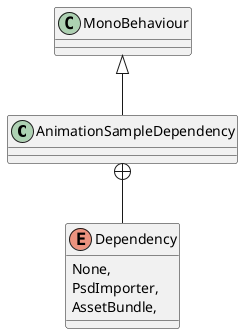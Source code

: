 @startuml
class AnimationSampleDependency {
}
enum Dependency {
    None,
    PsdImporter,
    AssetBundle,
}
MonoBehaviour <|-- AnimationSampleDependency
AnimationSampleDependency +-- Dependency
@enduml
